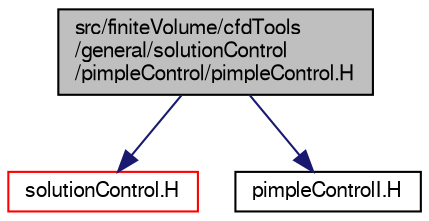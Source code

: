 digraph "src/finiteVolume/cfdTools/general/solutionControl/pimpleControl/pimpleControl.H"
{
  bgcolor="transparent";
  edge [fontname="FreeSans",fontsize="10",labelfontname="FreeSans",labelfontsize="10"];
  node [fontname="FreeSans",fontsize="10",shape=record];
  Node0 [label="src/finiteVolume/cfdTools\l/general/solutionControl\l/pimpleControl/pimpleControl.H",height=0.2,width=0.4,color="black", fillcolor="grey75", style="filled", fontcolor="black"];
  Node0 -> Node1 [color="midnightblue",fontsize="10",style="solid",fontname="FreeSans"];
  Node1 [label="solutionControl.H",height=0.2,width=0.4,color="red",URL="$a01346.html"];
  Node0 -> Node270 [color="midnightblue",fontsize="10",style="solid",fontname="FreeSans"];
  Node270 [label="pimpleControlI.H",height=0.2,width=0.4,color="black",URL="$a01334.html"];
}
